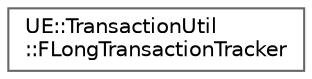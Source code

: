 digraph "Graphical Class Hierarchy"
{
 // INTERACTIVE_SVG=YES
 // LATEX_PDF_SIZE
  bgcolor="transparent";
  edge [fontname=Helvetica,fontsize=10,labelfontname=Helvetica,labelfontsize=10];
  node [fontname=Helvetica,fontsize=10,shape=box,height=0.2,width=0.4];
  rankdir="LR";
  Node0 [id="Node000000",label="UE::TransactionUtil\l::FLongTransactionTracker",height=0.2,width=0.4,color="grey40", fillcolor="white", style="filled",URL="$d0/d1c/classUE_1_1TransactionUtil_1_1FLongTransactionTracker.html",tooltip=" "];
}
